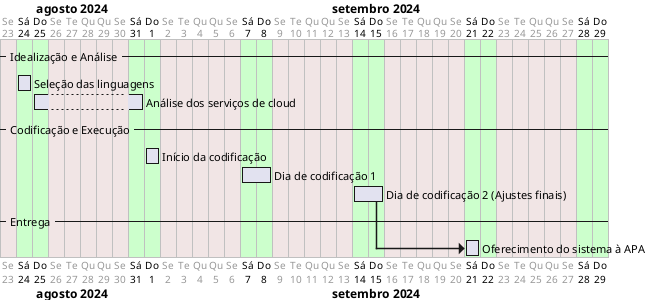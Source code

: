 @startgantt
language pt

-- Idealização e Análise --
[Seleção das linguagens] as [SL] requires 1 day
[Análise dos serviços de cloud] as [ASC] requires 2 days
-- Codificação e Execução --
[Início da codificação] as [IC] requires 1 day
[Dia de codificação 1] as [DC1] requires 2 days
[Dia de codificação 2 (Ajustes finais)] as [DC2] requires 2 days
-- Entrega --
[Oferecimento do sistema à APA] as [OSAPA] requires 1 day

Project starts 2024-08-23

Monday are closed
Tuesday are closed
Wednesday are closed
Thursday are closed
Friday are closed
2024/08/24	is colored in #cfc
2024/08/25	is colored in #cfc
2024/08/31	is colored in #cfc
2024/09/01	is colored in #cfc
2024/09/07	is colored in #cfc
2024/09/08	is colored in #cfc
2024/09/14	is colored in #cfc
2024/09/15	is colored in #cfc
2024/09/21	is colored in #cfc
2024/09/22	is colored in #cfc
2024/09/28	is colored in #cfc
2024/09/29	is colored in #cfc

[SL] starts D+0
[ASC] starts D+2
[IC] starts D+9
[DC1] starts D+15
[DC2] starts D+21
[OSAPA] starts at [DC2]'s end

@endgantt